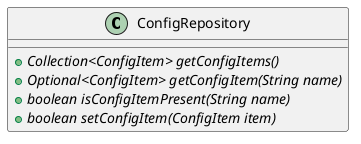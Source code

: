 @startuml

class ConfigRepository {
+{abstract}Collection<ConfigItem> getConfigItems()
+{abstract}Optional<ConfigItem> getConfigItem(String name)
+{abstract}boolean isConfigItemPresent(String name)
+{abstract}boolean setConfigItem(ConfigItem item)
}

@enduml
